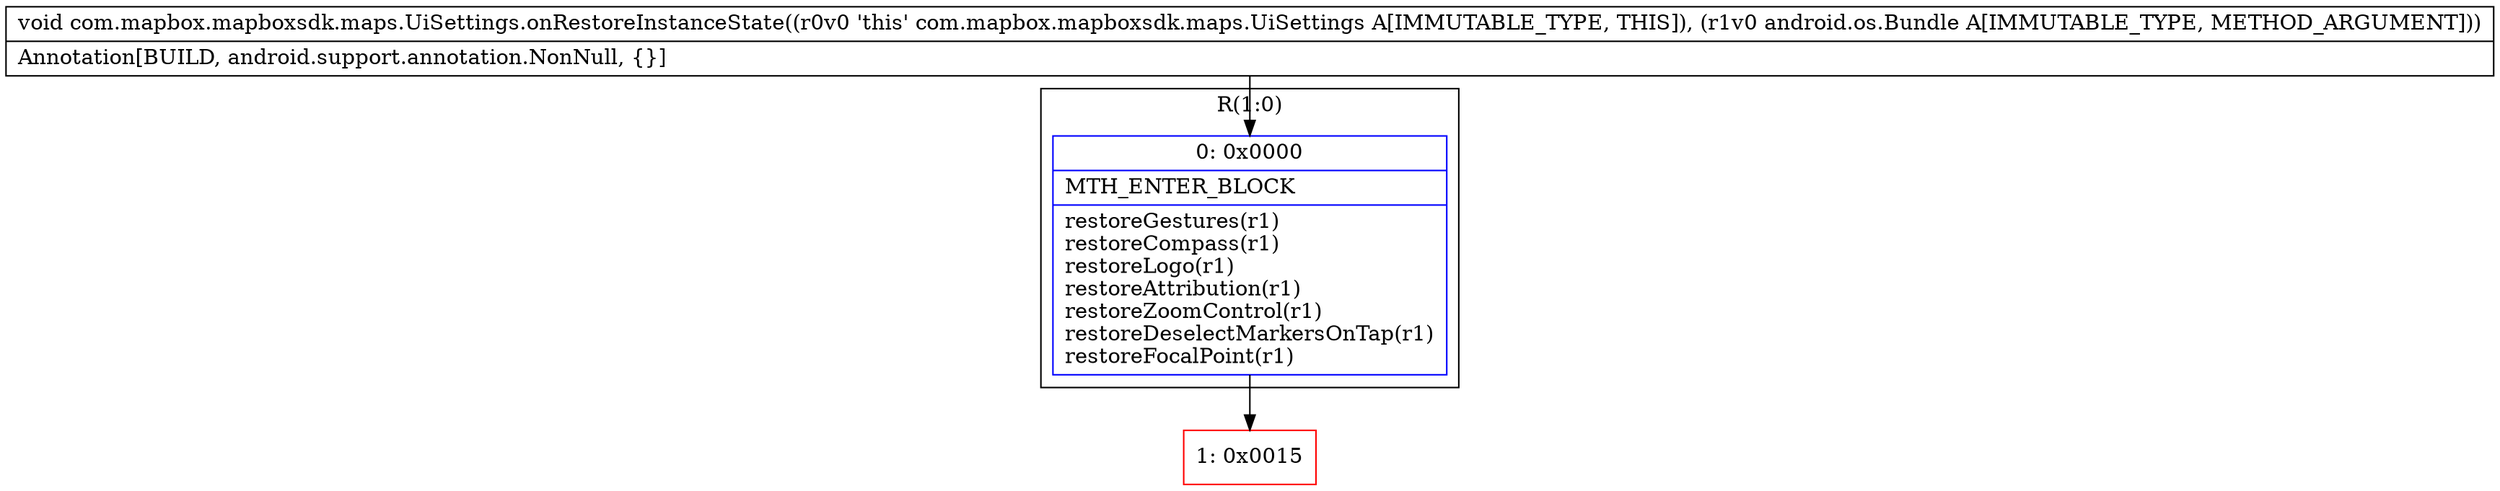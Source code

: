 digraph "CFG forcom.mapbox.mapboxsdk.maps.UiSettings.onRestoreInstanceState(Landroid\/os\/Bundle;)V" {
subgraph cluster_Region_1042008702 {
label = "R(1:0)";
node [shape=record,color=blue];
Node_0 [shape=record,label="{0\:\ 0x0000|MTH_ENTER_BLOCK\l|restoreGestures(r1)\lrestoreCompass(r1)\lrestoreLogo(r1)\lrestoreAttribution(r1)\lrestoreZoomControl(r1)\lrestoreDeselectMarkersOnTap(r1)\lrestoreFocalPoint(r1)\l}"];
}
Node_1 [shape=record,color=red,label="{1\:\ 0x0015}"];
MethodNode[shape=record,label="{void com.mapbox.mapboxsdk.maps.UiSettings.onRestoreInstanceState((r0v0 'this' com.mapbox.mapboxsdk.maps.UiSettings A[IMMUTABLE_TYPE, THIS]), (r1v0 android.os.Bundle A[IMMUTABLE_TYPE, METHOD_ARGUMENT]))  | Annotation[BUILD, android.support.annotation.NonNull, \{\}]\l}"];
MethodNode -> Node_0;
Node_0 -> Node_1;
}

